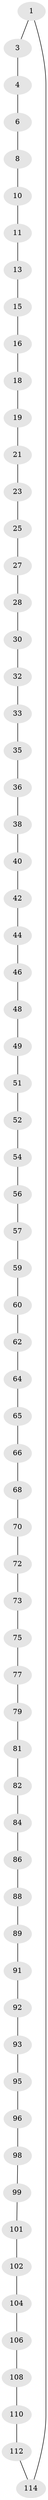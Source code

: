 // Generated by graph-tools (version 1.1) at 2025/52/02/27/25 19:52:25]
// undirected, 68 vertices, 68 edges
graph export_dot {
graph [start="1"]
  node [color=gray90,style=filled];
  1 [super="+2"];
  3;
  4 [super="+5"];
  6 [super="+7"];
  8 [super="+9"];
  10;
  11 [super="+12"];
  13 [super="+14"];
  15;
  16 [super="+17"];
  18;
  19 [super="+20"];
  21 [super="+22"];
  23 [super="+24"];
  25 [super="+26"];
  27;
  28 [super="+29"];
  30 [super="+31"];
  32;
  33 [super="+34"];
  35;
  36 [super="+37"];
  38 [super="+39"];
  40 [super="+41"];
  42 [super="+43"];
  44 [super="+45"];
  46 [super="+47"];
  48;
  49 [super="+50"];
  51;
  52 [super="+53"];
  54 [super="+55"];
  56;
  57 [super="+58"];
  59;
  60 [super="+61"];
  62 [super="+63"];
  64;
  65;
  66 [super="+67"];
  68 [super="+69"];
  70 [super="+71"];
  72;
  73 [super="+74"];
  75 [super="+76"];
  77 [super="+78"];
  79 [super="+80"];
  81;
  82 [super="+83"];
  84 [super="+85"];
  86 [super="+87"];
  88;
  89 [super="+90"];
  91;
  92;
  93 [super="+94"];
  95;
  96 [super="+97"];
  98;
  99 [super="+100"];
  101;
  102 [super="+103"];
  104 [super="+105"];
  106 [super="+107"];
  108 [super="+109"];
  110 [super="+111"];
  112 [super="+113"];
  114;
  1 -- 114;
  1 -- 3;
  3 -- 4;
  4 -- 6;
  6 -- 8;
  8 -- 10;
  10 -- 11;
  11 -- 13;
  13 -- 15;
  15 -- 16;
  16 -- 18;
  18 -- 19;
  19 -- 21;
  21 -- 23;
  23 -- 25;
  25 -- 27;
  27 -- 28;
  28 -- 30;
  30 -- 32;
  32 -- 33;
  33 -- 35;
  35 -- 36;
  36 -- 38;
  38 -- 40;
  40 -- 42;
  42 -- 44;
  44 -- 46;
  46 -- 48;
  48 -- 49;
  49 -- 51;
  51 -- 52;
  52 -- 54;
  54 -- 56;
  56 -- 57;
  57 -- 59;
  59 -- 60;
  60 -- 62;
  62 -- 64;
  64 -- 65;
  65 -- 66;
  66 -- 68;
  68 -- 70;
  70 -- 72;
  72 -- 73;
  73 -- 75;
  75 -- 77;
  77 -- 79;
  79 -- 81;
  81 -- 82;
  82 -- 84;
  84 -- 86;
  86 -- 88;
  88 -- 89;
  89 -- 91;
  91 -- 92;
  92 -- 93;
  93 -- 95;
  95 -- 96;
  96 -- 98;
  98 -- 99;
  99 -- 101;
  101 -- 102;
  102 -- 104;
  104 -- 106;
  106 -- 108;
  108 -- 110;
  110 -- 112;
  112 -- 114;
}
